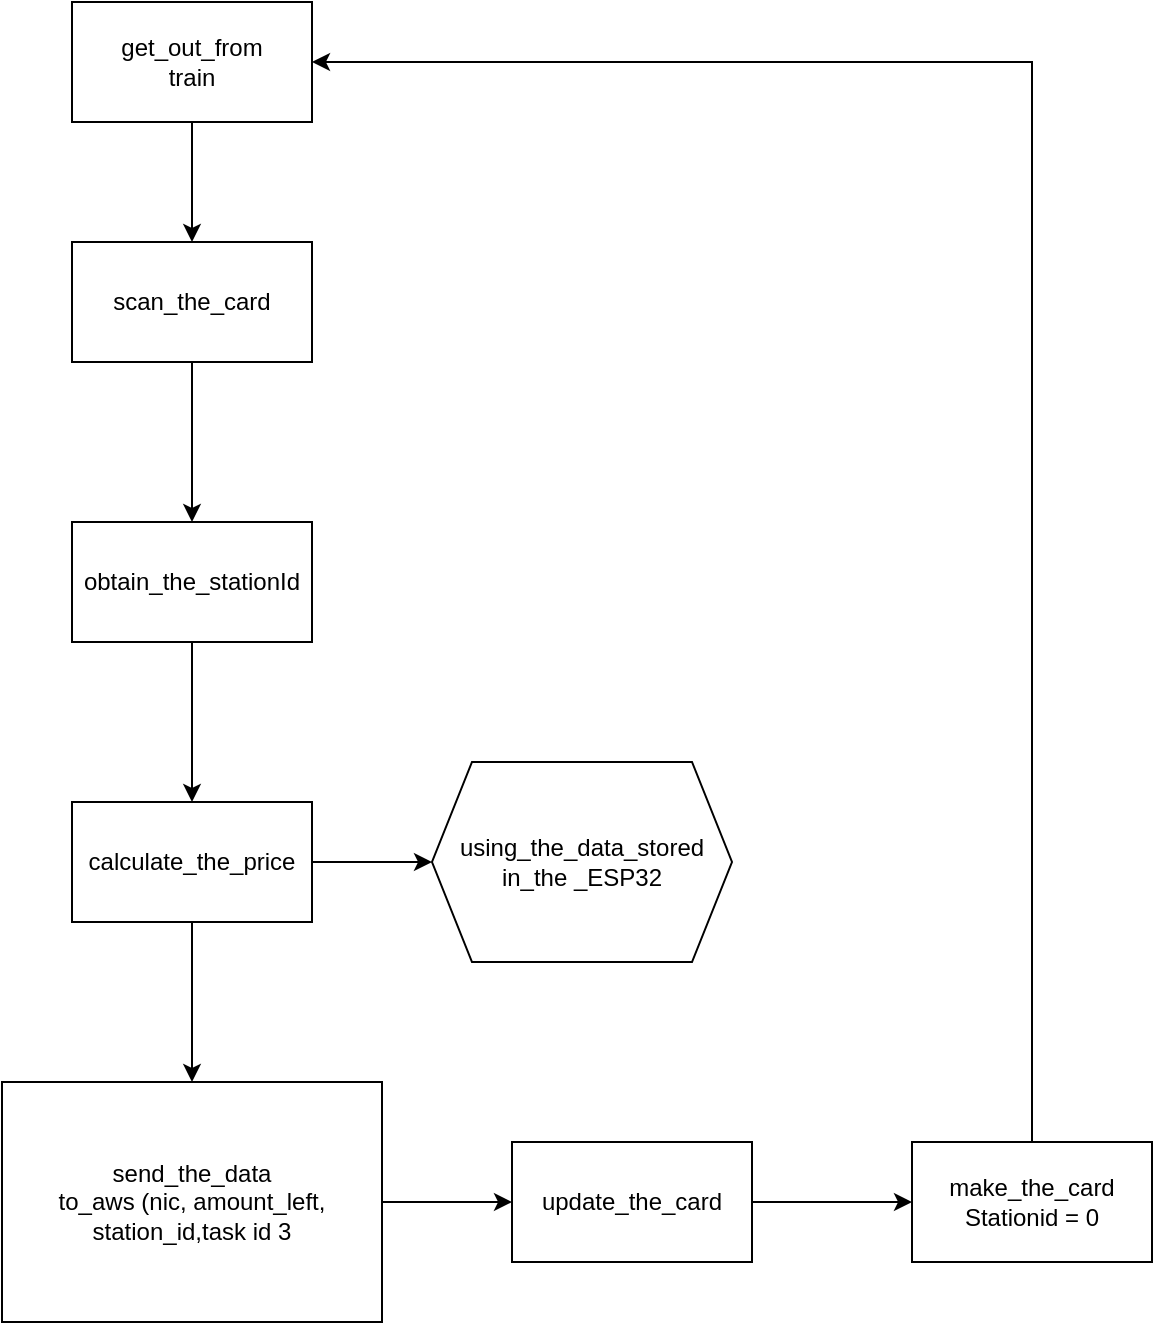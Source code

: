 <mxfile version="27.0.6">
  <diagram name="Page-1" id="oMIYGzqxvDXtzMzbmdSy">
    <mxGraphModel dx="1281" dy="562" grid="1" gridSize="10" guides="1" tooltips="1" connect="1" arrows="1" fold="1" page="1" pageScale="1" pageWidth="850" pageHeight="1100" math="0" shadow="0">
      <root>
        <mxCell id="0" />
        <mxCell id="1" parent="0" />
        <mxCell id="vWdEPJdMvfoSfPCv0w1I-3" value="" style="edgeStyle=orthogonalEdgeStyle;rounded=0;orthogonalLoop=1;jettySize=auto;html=1;" parent="1" source="vWdEPJdMvfoSfPCv0w1I-1" target="vWdEPJdMvfoSfPCv0w1I-2" edge="1">
          <mxGeometry relative="1" as="geometry" />
        </mxCell>
        <mxCell id="vWdEPJdMvfoSfPCv0w1I-1" value="get_out_from&lt;div&gt;train&lt;/div&gt;" style="rounded=0;whiteSpace=wrap;html=1;" parent="1" vertex="1">
          <mxGeometry x="140" y="60" width="120" height="60" as="geometry" />
        </mxCell>
        <mxCell id="vWdEPJdMvfoSfPCv0w1I-5" value="" style="edgeStyle=orthogonalEdgeStyle;rounded=0;orthogonalLoop=1;jettySize=auto;html=1;" parent="1" source="vWdEPJdMvfoSfPCv0w1I-2" target="vWdEPJdMvfoSfPCv0w1I-4" edge="1">
          <mxGeometry relative="1" as="geometry" />
        </mxCell>
        <mxCell id="vWdEPJdMvfoSfPCv0w1I-2" value="scan_the_card" style="rounded=0;whiteSpace=wrap;html=1;" parent="1" vertex="1">
          <mxGeometry x="140" y="180" width="120" height="60" as="geometry" />
        </mxCell>
        <mxCell id="vWdEPJdMvfoSfPCv0w1I-7" value="" style="edgeStyle=orthogonalEdgeStyle;rounded=0;orthogonalLoop=1;jettySize=auto;html=1;" parent="1" source="vWdEPJdMvfoSfPCv0w1I-4" target="vWdEPJdMvfoSfPCv0w1I-6" edge="1">
          <mxGeometry relative="1" as="geometry" />
        </mxCell>
        <mxCell id="vWdEPJdMvfoSfPCv0w1I-4" value="obtain_the_stationId" style="rounded=0;whiteSpace=wrap;html=1;" parent="1" vertex="1">
          <mxGeometry x="140" y="320" width="120" height="60" as="geometry" />
        </mxCell>
        <mxCell id="gDONSXWhlQYHgkMFfET1-2" value="" style="edgeStyle=orthogonalEdgeStyle;rounded=0;orthogonalLoop=1;jettySize=auto;html=1;" edge="1" parent="1" source="vWdEPJdMvfoSfPCv0w1I-6" target="gDONSXWhlQYHgkMFfET1-1">
          <mxGeometry relative="1" as="geometry" />
        </mxCell>
        <mxCell id="gDONSXWhlQYHgkMFfET1-4" value="" style="edgeStyle=orthogonalEdgeStyle;rounded=0;orthogonalLoop=1;jettySize=auto;html=1;" edge="1" parent="1" source="vWdEPJdMvfoSfPCv0w1I-6" target="gDONSXWhlQYHgkMFfET1-3">
          <mxGeometry relative="1" as="geometry" />
        </mxCell>
        <mxCell id="vWdEPJdMvfoSfPCv0w1I-6" value="calculate_the_price" style="rounded=0;whiteSpace=wrap;html=1;" parent="1" vertex="1">
          <mxGeometry x="140" y="460" width="120" height="60" as="geometry" />
        </mxCell>
        <mxCell id="gDONSXWhlQYHgkMFfET1-1" value="using_the_data_stored&lt;div&gt;in_the _ESP32&lt;/div&gt;" style="shape=hexagon;perimeter=hexagonPerimeter2;whiteSpace=wrap;html=1;fixedSize=1;rounded=0;" vertex="1" parent="1">
          <mxGeometry x="320" y="440" width="150" height="100" as="geometry" />
        </mxCell>
        <mxCell id="gDONSXWhlQYHgkMFfET1-6" value="" style="edgeStyle=orthogonalEdgeStyle;rounded=0;orthogonalLoop=1;jettySize=auto;html=1;" edge="1" parent="1" source="gDONSXWhlQYHgkMFfET1-3" target="gDONSXWhlQYHgkMFfET1-5">
          <mxGeometry relative="1" as="geometry" />
        </mxCell>
        <mxCell id="gDONSXWhlQYHgkMFfET1-3" value="send_the_data&lt;div&gt;to_aws (nic, amount_left,&lt;/div&gt;&lt;div&gt;station_id,task id 3&lt;/div&gt;" style="rounded=0;whiteSpace=wrap;html=1;" vertex="1" parent="1">
          <mxGeometry x="105" y="600" width="190" height="120" as="geometry" />
        </mxCell>
        <mxCell id="gDONSXWhlQYHgkMFfET1-8" value="" style="edgeStyle=orthogonalEdgeStyle;rounded=0;orthogonalLoop=1;jettySize=auto;html=1;" edge="1" parent="1" source="gDONSXWhlQYHgkMFfET1-5" target="gDONSXWhlQYHgkMFfET1-7">
          <mxGeometry relative="1" as="geometry" />
        </mxCell>
        <mxCell id="gDONSXWhlQYHgkMFfET1-5" value="update_the_card" style="whiteSpace=wrap;html=1;rounded=0;" vertex="1" parent="1">
          <mxGeometry x="360" y="630" width="120" height="60" as="geometry" />
        </mxCell>
        <mxCell id="gDONSXWhlQYHgkMFfET1-7" value="make_the_card&lt;div&gt;Stationid = 0&lt;/div&gt;" style="whiteSpace=wrap;html=1;rounded=0;" vertex="1" parent="1">
          <mxGeometry x="560" y="630" width="120" height="60" as="geometry" />
        </mxCell>
        <mxCell id="gDONSXWhlQYHgkMFfET1-9" value="" style="endArrow=classic;html=1;rounded=0;exitX=0.5;exitY=0;exitDx=0;exitDy=0;entryX=1;entryY=0.5;entryDx=0;entryDy=0;" edge="1" parent="1" source="gDONSXWhlQYHgkMFfET1-7" target="vWdEPJdMvfoSfPCv0w1I-1">
          <mxGeometry width="50" height="50" relative="1" as="geometry">
            <mxPoint x="410" y="490" as="sourcePoint" />
            <mxPoint x="460" y="440" as="targetPoint" />
            <Array as="points">
              <mxPoint x="620" y="90" />
            </Array>
          </mxGeometry>
        </mxCell>
      </root>
    </mxGraphModel>
  </diagram>
</mxfile>
